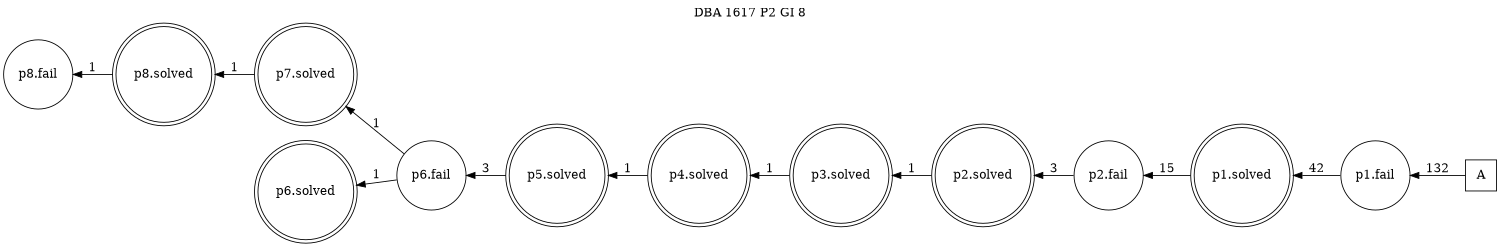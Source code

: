 digraph DBA_1617_P2_GI_8_GOOD {
labelloc="tl"
label= " DBA 1617 P2 GI 8 "
rankdir="RL";
graph [ size=" 10 , 10 !"]

"A" [shape="square" label="A"]
"p1.fail" [shape="circle" label="p1.fail"]
"p1.solved" [shape="doublecircle" label="p1.solved"]
"p2.fail" [shape="circle" label="p2.fail"]
"p2.solved" [shape="doublecircle" label="p2.solved"]
"p3.solved" [shape="doublecircle" label="p3.solved"]
"p4.solved" [shape="doublecircle" label="p4.solved"]
"p5.solved" [shape="doublecircle" label="p5.solved"]
"p6.fail" [shape="circle" label="p6.fail"]
"p7.solved" [shape="doublecircle" label="p7.solved"]
"p8.solved" [shape="doublecircle" label="p8.solved"]
"p8.fail" [shape="circle" label="p8.fail"]
"p6.solved" [shape="doublecircle" label="p6.solved"]
"A" -> "p1.fail" [ label=132]
"p1.fail" -> "p1.solved" [ label=42]
"p1.solved" -> "p2.fail" [ label=15]
"p2.fail" -> "p2.solved" [ label=3]
"p2.solved" -> "p3.solved" [ label=1]
"p3.solved" -> "p4.solved" [ label=1]
"p4.solved" -> "p5.solved" [ label=1]
"p5.solved" -> "p6.fail" [ label=3]
"p6.fail" -> "p7.solved" [ label=1]
"p6.fail" -> "p6.solved" [ label=1]
"p7.solved" -> "p8.solved" [ label=1]
"p8.solved" -> "p8.fail" [ label=1]
}
